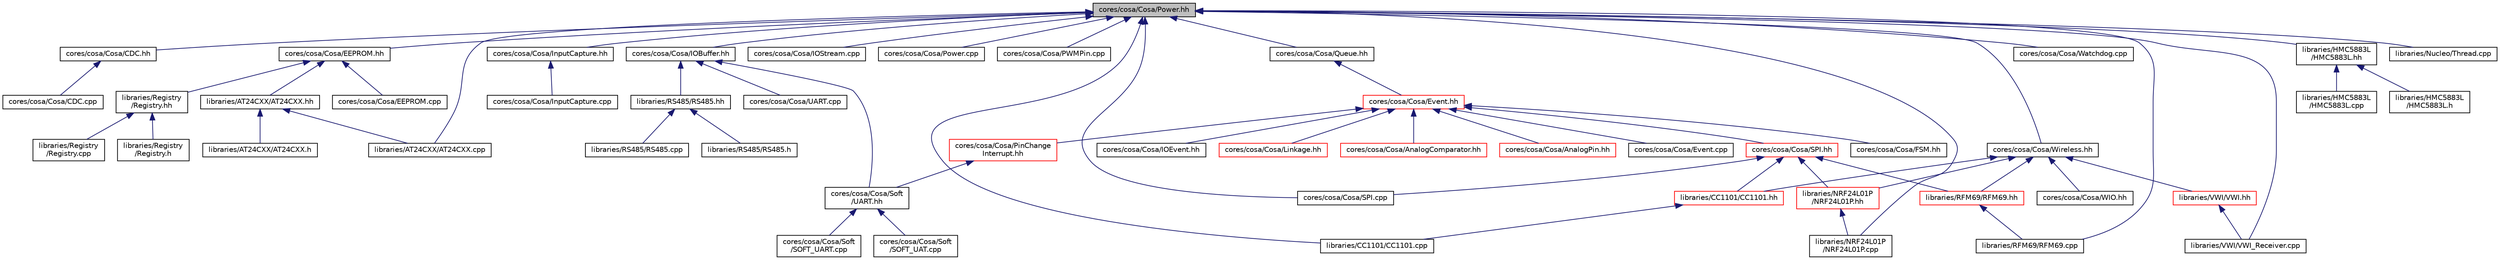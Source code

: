 digraph "cores/cosa/Cosa/Power.hh"
{
  edge [fontname="Helvetica",fontsize="10",labelfontname="Helvetica",labelfontsize="10"];
  node [fontname="Helvetica",fontsize="10",shape=record];
  Node1 [label="cores/cosa/Cosa/Power.hh",height=0.2,width=0.4,color="black", fillcolor="grey75", style="filled", fontcolor="black"];
  Node1 -> Node2 [dir="back",color="midnightblue",fontsize="10",style="solid",fontname="Helvetica"];
  Node2 [label="cores/cosa/Cosa/CDC.hh",height=0.2,width=0.4,color="black", fillcolor="white", style="filled",URL="$df/d42/CDC_8hh.html"];
  Node2 -> Node3 [dir="back",color="midnightblue",fontsize="10",style="solid",fontname="Helvetica"];
  Node3 [label="cores/cosa/Cosa/CDC.cpp",height=0.2,width=0.4,color="black", fillcolor="white", style="filled",URL="$d6/d67/CDC_8cpp.html"];
  Node1 -> Node4 [dir="back",color="midnightblue",fontsize="10",style="solid",fontname="Helvetica"];
  Node4 [label="cores/cosa/Cosa/EEPROM.hh",height=0.2,width=0.4,color="black", fillcolor="white", style="filled",URL="$d8/db4/EEPROM_8hh.html"];
  Node4 -> Node5 [dir="back",color="midnightblue",fontsize="10",style="solid",fontname="Helvetica"];
  Node5 [label="cores/cosa/Cosa/EEPROM.cpp",height=0.2,width=0.4,color="black", fillcolor="white", style="filled",URL="$d0/dcf/EEPROM_8cpp.html"];
  Node4 -> Node6 [dir="back",color="midnightblue",fontsize="10",style="solid",fontname="Helvetica"];
  Node6 [label="libraries/AT24CXX/AT24CXX.hh",height=0.2,width=0.4,color="black", fillcolor="white", style="filled",URL="$dc/dcf/AT24CXX_8hh.html"];
  Node6 -> Node7 [dir="back",color="midnightblue",fontsize="10",style="solid",fontname="Helvetica"];
  Node7 [label="libraries/AT24CXX/AT24CXX.cpp",height=0.2,width=0.4,color="black", fillcolor="white", style="filled",URL="$d4/d64/AT24CXX_8cpp.html"];
  Node6 -> Node8 [dir="back",color="midnightblue",fontsize="10",style="solid",fontname="Helvetica"];
  Node8 [label="libraries/AT24CXX/AT24CXX.h",height=0.2,width=0.4,color="black", fillcolor="white", style="filled",URL="$db/d0b/AT24CXX_8h.html"];
  Node4 -> Node9 [dir="back",color="midnightblue",fontsize="10",style="solid",fontname="Helvetica"];
  Node9 [label="libraries/Registry\l/Registry.hh",height=0.2,width=0.4,color="black", fillcolor="white", style="filled",URL="$d5/dc0/Registry_8hh.html"];
  Node9 -> Node10 [dir="back",color="midnightblue",fontsize="10",style="solid",fontname="Helvetica"];
  Node10 [label="libraries/Registry\l/Registry.cpp",height=0.2,width=0.4,color="black", fillcolor="white", style="filled",URL="$d6/d4f/Registry_8cpp.html"];
  Node9 -> Node11 [dir="back",color="midnightblue",fontsize="10",style="solid",fontname="Helvetica"];
  Node11 [label="libraries/Registry\l/Registry.h",height=0.2,width=0.4,color="black", fillcolor="white", style="filled",URL="$da/d66/Registry_8h.html"];
  Node1 -> Node12 [dir="back",color="midnightblue",fontsize="10",style="solid",fontname="Helvetica"];
  Node12 [label="cores/cosa/Cosa/InputCapture.hh",height=0.2,width=0.4,color="black", fillcolor="white", style="filled",URL="$de/d74/InputCapture_8hh.html"];
  Node12 -> Node13 [dir="back",color="midnightblue",fontsize="10",style="solid",fontname="Helvetica"];
  Node13 [label="cores/cosa/Cosa/InputCapture.cpp",height=0.2,width=0.4,color="black", fillcolor="white", style="filled",URL="$df/d30/InputCapture_8cpp.html"];
  Node1 -> Node14 [dir="back",color="midnightblue",fontsize="10",style="solid",fontname="Helvetica"];
  Node14 [label="cores/cosa/Cosa/IOBuffer.hh",height=0.2,width=0.4,color="black", fillcolor="white", style="filled",URL="$d7/de5/IOBuffer_8hh.html"];
  Node14 -> Node15 [dir="back",color="midnightblue",fontsize="10",style="solid",fontname="Helvetica"];
  Node15 [label="cores/cosa/Cosa/Soft\l/UART.hh",height=0.2,width=0.4,color="black", fillcolor="white", style="filled",URL="$df/de7/Soft_2UART_8hh.html"];
  Node15 -> Node16 [dir="back",color="midnightblue",fontsize="10",style="solid",fontname="Helvetica"];
  Node16 [label="cores/cosa/Cosa/Soft\l/SOFT_UART.cpp",height=0.2,width=0.4,color="black", fillcolor="white", style="filled",URL="$de/db1/SOFT__UART_8cpp.html"];
  Node15 -> Node17 [dir="back",color="midnightblue",fontsize="10",style="solid",fontname="Helvetica"];
  Node17 [label="cores/cosa/Cosa/Soft\l/SOFT_UAT.cpp",height=0.2,width=0.4,color="black", fillcolor="white", style="filled",URL="$d9/dad/SOFT__UAT_8cpp.html"];
  Node14 -> Node18 [dir="back",color="midnightblue",fontsize="10",style="solid",fontname="Helvetica"];
  Node18 [label="cores/cosa/Cosa/UART.cpp",height=0.2,width=0.4,color="black", fillcolor="white", style="filled",URL="$d0/da0/UART_8cpp.html"];
  Node14 -> Node19 [dir="back",color="midnightblue",fontsize="10",style="solid",fontname="Helvetica"];
  Node19 [label="libraries/RS485/RS485.hh",height=0.2,width=0.4,color="black", fillcolor="white", style="filled",URL="$d7/da1/RS485_8hh.html"];
  Node19 -> Node20 [dir="back",color="midnightblue",fontsize="10",style="solid",fontname="Helvetica"];
  Node20 [label="libraries/RS485/RS485.cpp",height=0.2,width=0.4,color="black", fillcolor="white", style="filled",URL="$dd/dff/RS485_8cpp.html"];
  Node19 -> Node21 [dir="back",color="midnightblue",fontsize="10",style="solid",fontname="Helvetica"];
  Node21 [label="libraries/RS485/RS485.h",height=0.2,width=0.4,color="black", fillcolor="white", style="filled",URL="$d5/d78/RS485_8h.html"];
  Node1 -> Node22 [dir="back",color="midnightblue",fontsize="10",style="solid",fontname="Helvetica"];
  Node22 [label="cores/cosa/Cosa/IOStream.cpp",height=0.2,width=0.4,color="black", fillcolor="white", style="filled",URL="$d2/dfe/IOStream_8cpp.html"];
  Node1 -> Node23 [dir="back",color="midnightblue",fontsize="10",style="solid",fontname="Helvetica"];
  Node23 [label="cores/cosa/Cosa/Power.cpp",height=0.2,width=0.4,color="black", fillcolor="white", style="filled",URL="$d1/d9d/Power_8cpp.html"];
  Node1 -> Node24 [dir="back",color="midnightblue",fontsize="10",style="solid",fontname="Helvetica"];
  Node24 [label="cores/cosa/Cosa/PWMPin.cpp",height=0.2,width=0.4,color="black", fillcolor="white", style="filled",URL="$d6/ddf/PWMPin_8cpp.html"];
  Node1 -> Node25 [dir="back",color="midnightblue",fontsize="10",style="solid",fontname="Helvetica"];
  Node25 [label="cores/cosa/Cosa/Queue.hh",height=0.2,width=0.4,color="black", fillcolor="white", style="filled",URL="$d9/db9/Queue_8hh.html"];
  Node25 -> Node26 [dir="back",color="midnightblue",fontsize="10",style="solid",fontname="Helvetica"];
  Node26 [label="cores/cosa/Cosa/Event.hh",height=0.2,width=0.4,color="red", fillcolor="white", style="filled",URL="$d5/df2/Event_8hh.html"];
  Node26 -> Node27 [dir="back",color="midnightblue",fontsize="10",style="solid",fontname="Helvetica"];
  Node27 [label="cores/cosa/Cosa/AnalogComparator.hh",height=0.2,width=0.4,color="red", fillcolor="white", style="filled",URL="$d4/d85/AnalogComparator_8hh.html"];
  Node26 -> Node28 [dir="back",color="midnightblue",fontsize="10",style="solid",fontname="Helvetica"];
  Node28 [label="cores/cosa/Cosa/AnalogPin.hh",height=0.2,width=0.4,color="red", fillcolor="white", style="filled",URL="$d3/def/AnalogPin_8hh.html"];
  Node26 -> Node29 [dir="back",color="midnightblue",fontsize="10",style="solid",fontname="Helvetica"];
  Node29 [label="cores/cosa/Cosa/Event.cpp",height=0.2,width=0.4,color="black", fillcolor="white", style="filled",URL="$d7/d9f/Event_8cpp.html"];
  Node26 -> Node30 [dir="back",color="midnightblue",fontsize="10",style="solid",fontname="Helvetica"];
  Node30 [label="cores/cosa/Cosa/FSM.hh",height=0.2,width=0.4,color="black", fillcolor="white", style="filled",URL="$d5/dfc/FSM_8hh.html"];
  Node26 -> Node31 [dir="back",color="midnightblue",fontsize="10",style="solid",fontname="Helvetica"];
  Node31 [label="cores/cosa/Cosa/IOEvent.hh",height=0.2,width=0.4,color="black", fillcolor="white", style="filled",URL="$de/d38/IOEvent_8hh.html"];
  Node26 -> Node32 [dir="back",color="midnightblue",fontsize="10",style="solid",fontname="Helvetica"];
  Node32 [label="cores/cosa/Cosa/Linkage.hh",height=0.2,width=0.4,color="red", fillcolor="white", style="filled",URL="$d5/d96/Linkage_8hh.html"];
  Node26 -> Node33 [dir="back",color="midnightblue",fontsize="10",style="solid",fontname="Helvetica"];
  Node33 [label="cores/cosa/Cosa/PinChange\lInterrupt.hh",height=0.2,width=0.4,color="red", fillcolor="white", style="filled",URL="$d1/d75/PinChangeInterrupt_8hh.html"];
  Node33 -> Node15 [dir="back",color="midnightblue",fontsize="10",style="solid",fontname="Helvetica"];
  Node26 -> Node34 [dir="back",color="midnightblue",fontsize="10",style="solid",fontname="Helvetica"];
  Node34 [label="cores/cosa/Cosa/SPI.hh",height=0.2,width=0.4,color="red", fillcolor="white", style="filled",URL="$d2/d43/SPI_8hh.html"];
  Node34 -> Node35 [dir="back",color="midnightblue",fontsize="10",style="solid",fontname="Helvetica"];
  Node35 [label="cores/cosa/Cosa/SPI.cpp",height=0.2,width=0.4,color="black", fillcolor="white", style="filled",URL="$d7/d38/SPI_8cpp.html"];
  Node34 -> Node36 [dir="back",color="midnightblue",fontsize="10",style="solid",fontname="Helvetica"];
  Node36 [label="libraries/CC1101/CC1101.hh",height=0.2,width=0.4,color="red", fillcolor="white", style="filled",URL="$d5/d44/CC1101_8hh.html"];
  Node36 -> Node37 [dir="back",color="midnightblue",fontsize="10",style="solid",fontname="Helvetica"];
  Node37 [label="libraries/CC1101/CC1101.cpp",height=0.2,width=0.4,color="black", fillcolor="white", style="filled",URL="$d2/dee/CC1101_8cpp.html"];
  Node34 -> Node38 [dir="back",color="midnightblue",fontsize="10",style="solid",fontname="Helvetica"];
  Node38 [label="libraries/NRF24L01P\l/NRF24L01P.hh",height=0.2,width=0.4,color="red", fillcolor="white", style="filled",URL="$d6/d3d/NRF24L01P_8hh.html"];
  Node38 -> Node39 [dir="back",color="midnightblue",fontsize="10",style="solid",fontname="Helvetica"];
  Node39 [label="libraries/NRF24L01P\l/NRF24L01P.cpp",height=0.2,width=0.4,color="black", fillcolor="white", style="filled",URL="$d1/d3b/NRF24L01P_8cpp.html"];
  Node34 -> Node40 [dir="back",color="midnightblue",fontsize="10",style="solid",fontname="Helvetica"];
  Node40 [label="libraries/RFM69/RFM69.hh",height=0.2,width=0.4,color="red", fillcolor="white", style="filled",URL="$d1/d78/RFM69_8hh.html"];
  Node40 -> Node41 [dir="back",color="midnightblue",fontsize="10",style="solid",fontname="Helvetica"];
  Node41 [label="libraries/RFM69/RFM69.cpp",height=0.2,width=0.4,color="black", fillcolor="white", style="filled",URL="$d9/d8e/RFM69_8cpp.html"];
  Node1 -> Node35 [dir="back",color="midnightblue",fontsize="10",style="solid",fontname="Helvetica"];
  Node1 -> Node42 [dir="back",color="midnightblue",fontsize="10",style="solid",fontname="Helvetica"];
  Node42 [label="cores/cosa/Cosa/Watchdog.cpp",height=0.2,width=0.4,color="black", fillcolor="white", style="filled",URL="$d1/dc0/Watchdog_8cpp.html"];
  Node1 -> Node43 [dir="back",color="midnightblue",fontsize="10",style="solid",fontname="Helvetica"];
  Node43 [label="cores/cosa/Cosa/Wireless.hh",height=0.2,width=0.4,color="black", fillcolor="white", style="filled",URL="$d5/d13/Wireless_8hh.html"];
  Node43 -> Node44 [dir="back",color="midnightblue",fontsize="10",style="solid",fontname="Helvetica"];
  Node44 [label="cores/cosa/Cosa/WIO.hh",height=0.2,width=0.4,color="black", fillcolor="white", style="filled",URL="$db/d62/WIO_8hh.html"];
  Node43 -> Node36 [dir="back",color="midnightblue",fontsize="10",style="solid",fontname="Helvetica"];
  Node43 -> Node38 [dir="back",color="midnightblue",fontsize="10",style="solid",fontname="Helvetica"];
  Node43 -> Node40 [dir="back",color="midnightblue",fontsize="10",style="solid",fontname="Helvetica"];
  Node43 -> Node45 [dir="back",color="midnightblue",fontsize="10",style="solid",fontname="Helvetica"];
  Node45 [label="libraries/VWI/VWI.hh",height=0.2,width=0.4,color="red", fillcolor="white", style="filled",URL="$da/d50/VWI_8hh.html"];
  Node45 -> Node46 [dir="back",color="midnightblue",fontsize="10",style="solid",fontname="Helvetica"];
  Node46 [label="libraries/VWI/VWI_Receiver.cpp",height=0.2,width=0.4,color="black", fillcolor="white", style="filled",URL="$dd/d90/VWI__Receiver_8cpp.html"];
  Node1 -> Node7 [dir="back",color="midnightblue",fontsize="10",style="solid",fontname="Helvetica"];
  Node1 -> Node37 [dir="back",color="midnightblue",fontsize="10",style="solid",fontname="Helvetica"];
  Node1 -> Node47 [dir="back",color="midnightblue",fontsize="10",style="solid",fontname="Helvetica"];
  Node47 [label="libraries/HMC5883L\l/HMC5883L.hh",height=0.2,width=0.4,color="black", fillcolor="white", style="filled",URL="$d4/d6b/HMC5883L_8hh.html"];
  Node47 -> Node48 [dir="back",color="midnightblue",fontsize="10",style="solid",fontname="Helvetica"];
  Node48 [label="libraries/HMC5883L\l/HMC5883L.cpp",height=0.2,width=0.4,color="black", fillcolor="white", style="filled",URL="$dc/d4e/HMC5883L_8cpp.html"];
  Node47 -> Node49 [dir="back",color="midnightblue",fontsize="10",style="solid",fontname="Helvetica"];
  Node49 [label="libraries/HMC5883L\l/HMC5883L.h",height=0.2,width=0.4,color="black", fillcolor="white", style="filled",URL="$d4/dc7/HMC5883L_8h.html"];
  Node1 -> Node39 [dir="back",color="midnightblue",fontsize="10",style="solid",fontname="Helvetica"];
  Node1 -> Node50 [dir="back",color="midnightblue",fontsize="10",style="solid",fontname="Helvetica"];
  Node50 [label="libraries/Nucleo/Thread.cpp",height=0.2,width=0.4,color="black", fillcolor="white", style="filled",URL="$da/de4/Thread_8cpp.html"];
  Node1 -> Node41 [dir="back",color="midnightblue",fontsize="10",style="solid",fontname="Helvetica"];
  Node1 -> Node46 [dir="back",color="midnightblue",fontsize="10",style="solid",fontname="Helvetica"];
}
